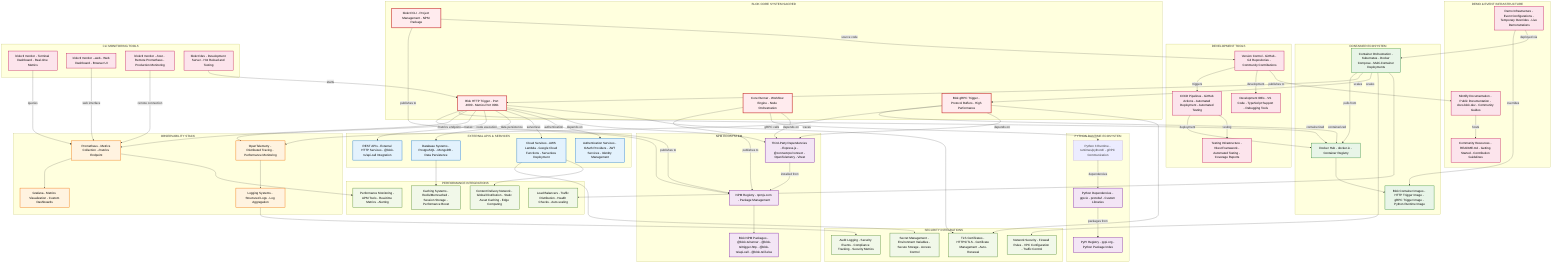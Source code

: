 graph TB
    subgraph "BLOK CORE SYSTEM SACRED"
        BLOK_HTTP["Blok HTTP Trigger - Port 4000 - Metrics Port 9091"]
        BLOK_GRPC["Blok gRPC Trigger - Protocol Buffers - High Performance"]
        BLOK_CLI["blokctl CLI - Project Management - NPM Package"]
        BLOK_RUNNER["Core Runner - Workflow Engine - Node Orchestration"]
    end

    subgraph "NPM ECOSYSTEM"
        NPM_REGISTRY["NPM Registry - npmjs.com - Package Management"]
        BLOK_PACKAGES["Blok NPM Packages - @blok-ts/runner - @blok-ts/trigger-http - @blok-ts/api-call - @blok-ts/if-else"]
        THIRD_PARTY["Third-Party Dependencies - Express.js - @connectrpc/connect - OpenTelemetry - Vitest"]
    end

    subgraph "CONTAINER ECOSYSTEM"
        DOCKER_HUB["Docker Hub - docker.io - Container Registry"]
        DOCKER_IMAGES["Blok Container Images - HTTP Trigger Image - gRPC Trigger Image - Python Runtime Image"]
        ORCHESTRATION["Container Orchestration - Kubernetes - Docker Compose - Multi-Container Deployments"]
    end

    subgraph "OBSERVABILITY STACK"
        PROMETHEUS["Prometheus - Metrics Collection - /metrics Endpoint"]
        OPENTELEMETRY["OpenTelemetry - Distributed Tracing - Performance Monitoring"]
        GRAFANA["Grafana - Metrics Visualization - Custom Dashboards"]
        LOGGING["Logging Systems - Structured Logs - Log Aggregation"]
    end

    subgraph "PYTHON RUNTIME ECOSYSTEM"
        PYTHON_RUNTIME["Python 3 Runtime - runtimes/python3/ - gRPC Communication"]
        PYTHON_DEPS["Python Dependencies - grpcio - protobuf - Custom Libraries"]
        PYPI["PyPI Registry - pypi.org - Python Package Index"]
    end

    subgraph "EXTERNAL APIS & SERVICES"
        REST_APIS["REST APIs - External HTTP Services - @blok-ts/api-call Integration"]
        DATABASES["Database Systems - PostgreSQL - MongoDB - Data Persistence"]
        CLOUD_SERVICES["Cloud Services - AWS Lambda - Google Cloud Functions - Serverless Deployment"]
        AUTH_SERVICES["Authentication Services - OAuth Providers - JWT Services - Identity Management"]
    end

    subgraph "DEVELOPMENT TOOLS"
        VERSION_CONTROL["Version Control - GitHub - Git Repositories - Community Contributions"]
        CI_CD["CI/CD Pipelines - GitHub Actions - Automated Deployment - Automated Testing"]
        IDE_TOOLS["Development IDEs - VS Code - TypeScript Support - Debugging Tools"]
        TESTING["Testing Infrastructure - Vitest Framework - Automated Testing - Coverage Reports"]
    end

    subgraph "DEMO & EVENT INFRASTRUCTURE"
        DEMO_INFRA["Demo Infrastructure - Event Configurations - Temporary Overrides - Live Demonstrations"]
        MINTLIFY["Mintlify Documentation - Public Documentation - docs.blok.dev - Community Guides"]
        COMMUNITY_DOCS["Community Resources - README.md - Getting Started - Contribution Guidelines"]
    end

    %% Core Integration Connections
    BLOK_CLI -->|publishes to| NPM_REGISTRY
    BLOK_HTTP -->|publishes to| NPM_REGISTRY
    BLOK_RUNNER -->|publishes to| NPM_REGISTRY
    NPM_REGISTRY --> BLOK_PACKAGES

    BLOK_HTTP -->|containerized| DOCKER_HUB
    BLOK_GRPC -->|containerized| DOCKER_HUB
    DOCKER_HUB --> DOCKER_IMAGES

    %% Observability Integrations
    BLOK_HTTP -->|/metrics endpoint| PROMETHEUS
    BLOK_HTTP -->|traces| OPENTELEMETRY
    BLOK_GRPC -->|traces| OPENTELEMETRY
    PROMETHEUS --> GRAFANA
    OPENTELEMETRY --> LOGGING

    %% Runtime Integrations
    BLOK_RUNNER -->|gRPC calls| PYTHON_RUNTIME
    PYTHON_RUNTIME -->|dependencies| PYTHON_DEPS
    PYTHON_DEPS -->|packages from| PYPI

    %% External Service Integrations
    BLOK_HTTP -->|node execution| REST_APIS
    BLOK_HTTP -->|data persistence| DATABASES
    BLOK_HTTP -->|serverless| CLOUD_SERVICES
    BLOK_HTTP -->|authentication| AUTH_SERVICES

    %% Development Tool Integrations
    BLOK_CLI -->|source code| VERSION_CONTROL
    VERSION_CONTROL -->|triggers| CI_CD
    CI_CD -->|deployment| DOCKER_HUB
    CI_CD -->|testing| TESTING
    VERSION_CONTROL -->|development| IDE_TOOLS

    %% Third-Party Dependencies
    BLOK_HTTP -->|depends on| THIRD_PARTY
    BLOK_GRPC -->|depends on| THIRD_PARTY
    BLOK_RUNNER -->|depends on| THIRD_PARTY
    THIRD_PARTY -->|installed from| NPM_REGISTRY

    %% Demo and Documentation
    DEMO_INFRA -->|overrides| DOCKER_IMAGES
    DEMO_INFRA -->|deployed via| ORCHESTRATION
    MINTLIFY -->|hosts| COMMUNITY_DOCS
    VERSION_CONTROL -->|publishes to| MINTLIFY

    %% Container Orchestration
    ORCHESTRATION -->|pulls from| DOCKER_HUB
    ORCHESTRATION -->|scales| BLOK_HTTP
    ORCHESTRATION -->|scales| BLOK_GRPC

    %% Built-in CLI Tools
    subgraph "CLI MONITORING TOOLS"
        CLI_MONITOR_CMD["blokctl monitor - Terminal Dashboard - Real-time Metrics"]
        CLI_MONITOR_WEB["blokctl monitor --web - Web Dashboard - Browser UI"]
        CLI_MONITOR_REMOTE["blokctl monitor --host - Remote Prometheus - Production Monitoring"]
        CLI_DEV_SERVER["blokctl dev - Development Server - Hot Reload and Testing"]
    end

    CLI_MONITOR_CMD -->|queries| PROMETHEUS
    CLI_MONITOR_WEB -->|web interface| PROMETHEUS
    CLI_MONITOR_REMOTE -->|remote connection| PROMETHEUS
    CLI_DEV_SERVER -->|starts| BLOK_HTTP

    %% Security Integration
    subgraph "SECURITY INTEGRATIONS"
        TLS_CERTS["TLS Certificates - HTTPS/TLS - Certificate Management - Auto-Renewal"]
        SECRETS["Secret Management - Environment Variables - Secure Storage - Access Control"]
        FIREWALL["Network Security - Firewall Rules - VPC Configuration - Traffic Control"]
        AUDIT["Audit Logging - Security Events - Compliance Tracking - Security Metrics"]
    end

    BLOK_HTTP --> TLS_CERTS
    BLOK_GRPC --> TLS_CERTS
    CLOUD_SERVICES --> SECRETS
    ORCHESTRATION --> FIREWALL
    LOGGING --> AUDIT

    %% Performance Integration
    subgraph "PERFORMANCE INTEGRATIONS"
        CDN["Content Delivery Network - Global Distribution - Static Asset Caching - Edge Computing"]
        LOAD_BALANCER["Load Balancers - Traffic Distribution - Health Checks - Auto-scaling"]
        CACHE["Caching Systems - Redis/Memcached - Session Storage - Performance Boost"]
        MONITORING["Performance Monitoring - APM Tools - Real-time Metrics - Alerting"]
    end

    CLOUD_SERVICES --> CDN
    ORCHESTRATION --> LOAD_BALANCER
    DATABASES --> CACHE
    PROMETHEUS --> MONITORING

    %% Styling
    classDef sacred fill:#ffebee,stroke:#c62828,stroke-width:3px,color:#000000
    classDef npm fill:#f3e5f5,stroke:#7b1fa2,stroke-width:2px,color:#000000
    classDef container fill:#e8f5e8,stroke:#388e3c,stroke-width:2px,color:#000000
    classDef observability fill:#fff3e0,stroke:#ef6c00,stroke-width:2px,color:#000000
    classDef external fill:#e3f2fd,stroke:#1976d2,stroke-width:2px,color:#000000
    classDef tools fill:#fce4ec,stroke:#c2185b,stroke-width:2px,color:#000000
    classDef security fill:#f1f8e9,stroke:#558b2f,stroke-width:2px,color:#000000

    class BLOK_HTTP,BLOK_GRPC,BLOK_CLI,BLOK_RUNNER sacred;
    class NPM_REGISTRY,BLOK_PACKAGES,THIRD_PARTY,PYPI,PYTHON_DEPS npm;
    class DOCKER_HUB,DOCKER_IMAGES,ORCHESTRATION container;
    class PROMETHEUS,OPENTELEMETRY,GRAFANA,LOGGING observability;
    class REST_APIS,DATABASES,CLOUD_SERVICES,AUTH_SERVICES external;
    class VERSION_CONTROL,CI_CD,IDE_TOOLS,TESTING,DEMO_INFRA,MINTLIFY,COMMUNITY_DOCS tools;
    class CLI_MONITOR_CMD,CLI_MONITOR_WEB,CLI_MONITOR_REMOTE,CLI_DEV_SERVER tools;
    class TLS_CERTS,SECRETS,FIREWALL,AUDIT,CDN,LOAD_BALANCER,CACHE,MONITORING security;
